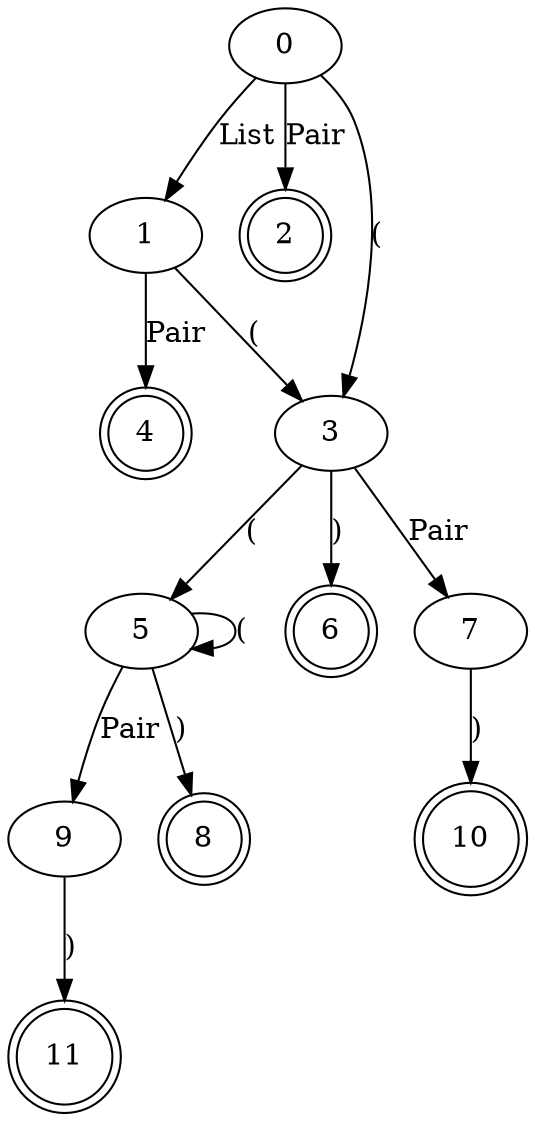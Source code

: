 digraph LR1 {
	0 [label=0]
	1 [label=1]
	2 [label=2]
	3 [label=3]
	4 [label=4]
	5 [label=5]
	6 [label=6]
	7 [label=7]
	8 [label=8]
	9 [label=9]
	10 [label=10]
	11 [label=11]
	0 -> 1 [label=List]
	0 -> 2 [label=Pair]
	0 -> 3 [label="("]
	1 -> 4 [label=Pair]
	1 -> 3 [label="("]
	2 [label=2 shape=doublecircle]
	3 -> 5 [label="("]
	3 -> 6 [label=")"]
	3 -> 7 [label=Pair]
	4 [label=4 shape=doublecircle]
	5 -> 5 [label="("]
	5 -> 8 [label=")"]
	5 -> 9 [label=Pair]
	6 [label=6 shape=doublecircle]
	7 -> 10 [label=")"]
	8 [label=8 shape=doublecircle]
	9 -> 11 [label=")"]
	10 [label=10 shape=doublecircle]
	11 [label=11 shape=doublecircle]
}
